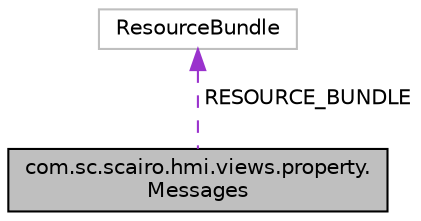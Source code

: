 digraph "com.sc.scairo.hmi.views.property.Messages"
{
 // LATEX_PDF_SIZE
  edge [fontname="Helvetica",fontsize="10",labelfontname="Helvetica",labelfontsize="10"];
  node [fontname="Helvetica",fontsize="10",shape=record];
  Node1 [label="com.sc.scairo.hmi.views.property.\lMessages",height=0.2,width=0.4,color="black", fillcolor="grey75", style="filled", fontcolor="black",tooltip=" "];
  Node2 -> Node1 [dir="back",color="darkorchid3",fontsize="10",style="dashed",label=" RESOURCE_BUNDLE" ,fontname="Helvetica"];
  Node2 [label="ResourceBundle",height=0.2,width=0.4,color="grey75", fillcolor="white", style="filled",tooltip=" "];
}
